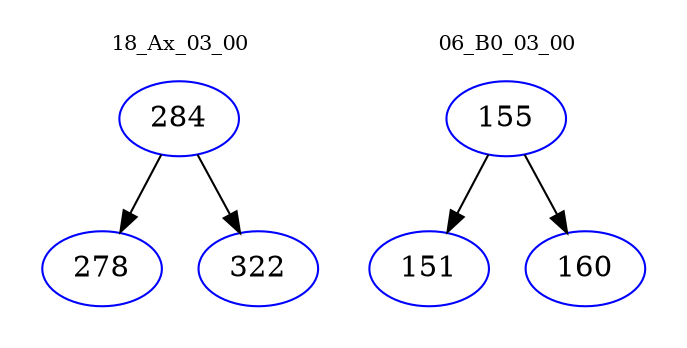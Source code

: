 digraph{
subgraph cluster_0 {
color = white
label = "18_Ax_03_00";
fontsize=10;
T0_284 [label="284", color="blue"]
T0_284 -> T0_278 [color="black"]
T0_278 [label="278", color="blue"]
T0_284 -> T0_322 [color="black"]
T0_322 [label="322", color="blue"]
}
subgraph cluster_1 {
color = white
label = "06_B0_03_00";
fontsize=10;
T1_155 [label="155", color="blue"]
T1_155 -> T1_151 [color="black"]
T1_151 [label="151", color="blue"]
T1_155 -> T1_160 [color="black"]
T1_160 [label="160", color="blue"]
}
}
